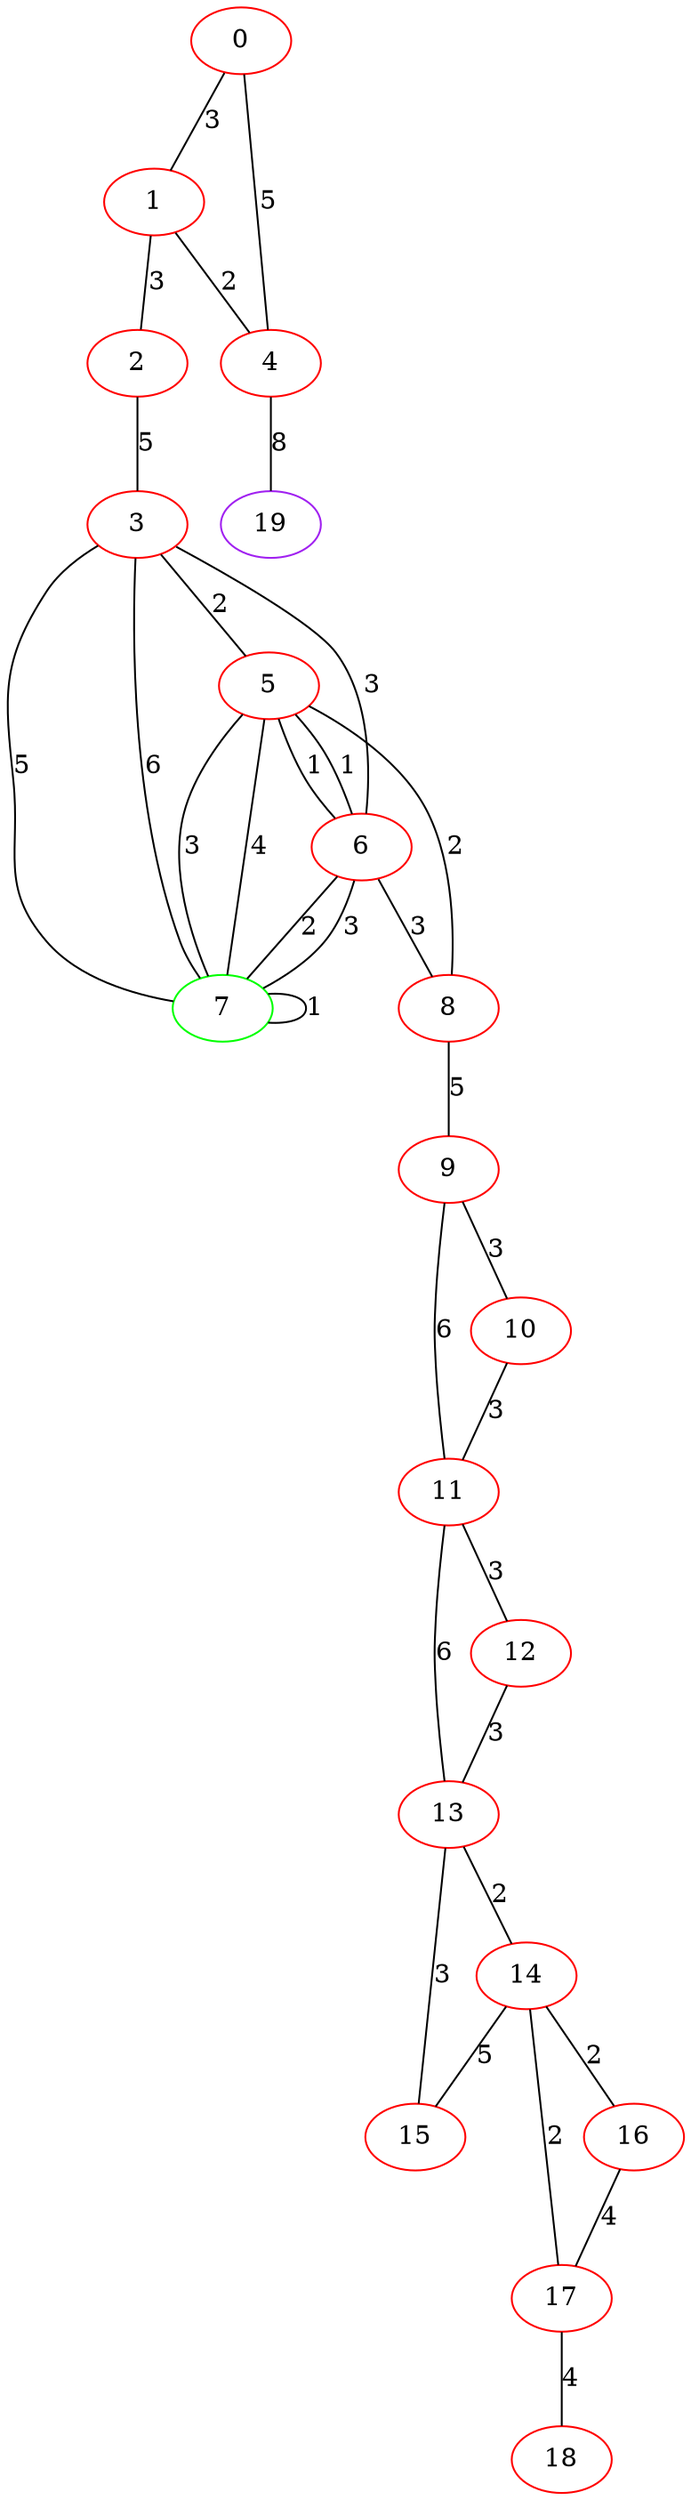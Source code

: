 graph "" {
0 [color=red, weight=1];
1 [color=red, weight=1];
2 [color=red, weight=1];
3 [color=red, weight=1];
4 [color=red, weight=1];
5 [color=red, weight=1];
6 [color=red, weight=1];
7 [color=green, weight=2];
8 [color=red, weight=1];
9 [color=red, weight=1];
10 [color=red, weight=1];
11 [color=red, weight=1];
12 [color=red, weight=1];
13 [color=red, weight=1];
14 [color=red, weight=1];
15 [color=red, weight=1];
16 [color=red, weight=1];
17 [color=red, weight=1];
18 [color=red, weight=1];
19 [color=purple, weight=4];
0 -- 1  [key=0, label=3];
0 -- 4  [key=0, label=5];
1 -- 2  [key=0, label=3];
1 -- 4  [key=0, label=2];
2 -- 3  [key=0, label=5];
3 -- 5  [key=0, label=2];
3 -- 6  [key=0, label=3];
3 -- 7  [key=0, label=5];
3 -- 7  [key=1, label=6];
4 -- 19  [key=0, label=8];
5 -- 8  [key=0, label=2];
5 -- 6  [key=0, label=1];
5 -- 6  [key=1, label=1];
5 -- 7  [key=0, label=3];
5 -- 7  [key=1, label=4];
6 -- 8  [key=0, label=3];
6 -- 7  [key=0, label=2];
6 -- 7  [key=1, label=3];
7 -- 7  [key=0, label=1];
8 -- 9  [key=0, label=5];
9 -- 10  [key=0, label=3];
9 -- 11  [key=0, label=6];
10 -- 11  [key=0, label=3];
11 -- 12  [key=0, label=3];
11 -- 13  [key=0, label=6];
12 -- 13  [key=0, label=3];
13 -- 14  [key=0, label=2];
13 -- 15  [key=0, label=3];
14 -- 16  [key=0, label=2];
14 -- 17  [key=0, label=2];
14 -- 15  [key=0, label=5];
16 -- 17  [key=0, label=4];
17 -- 18  [key=0, label=4];
}
